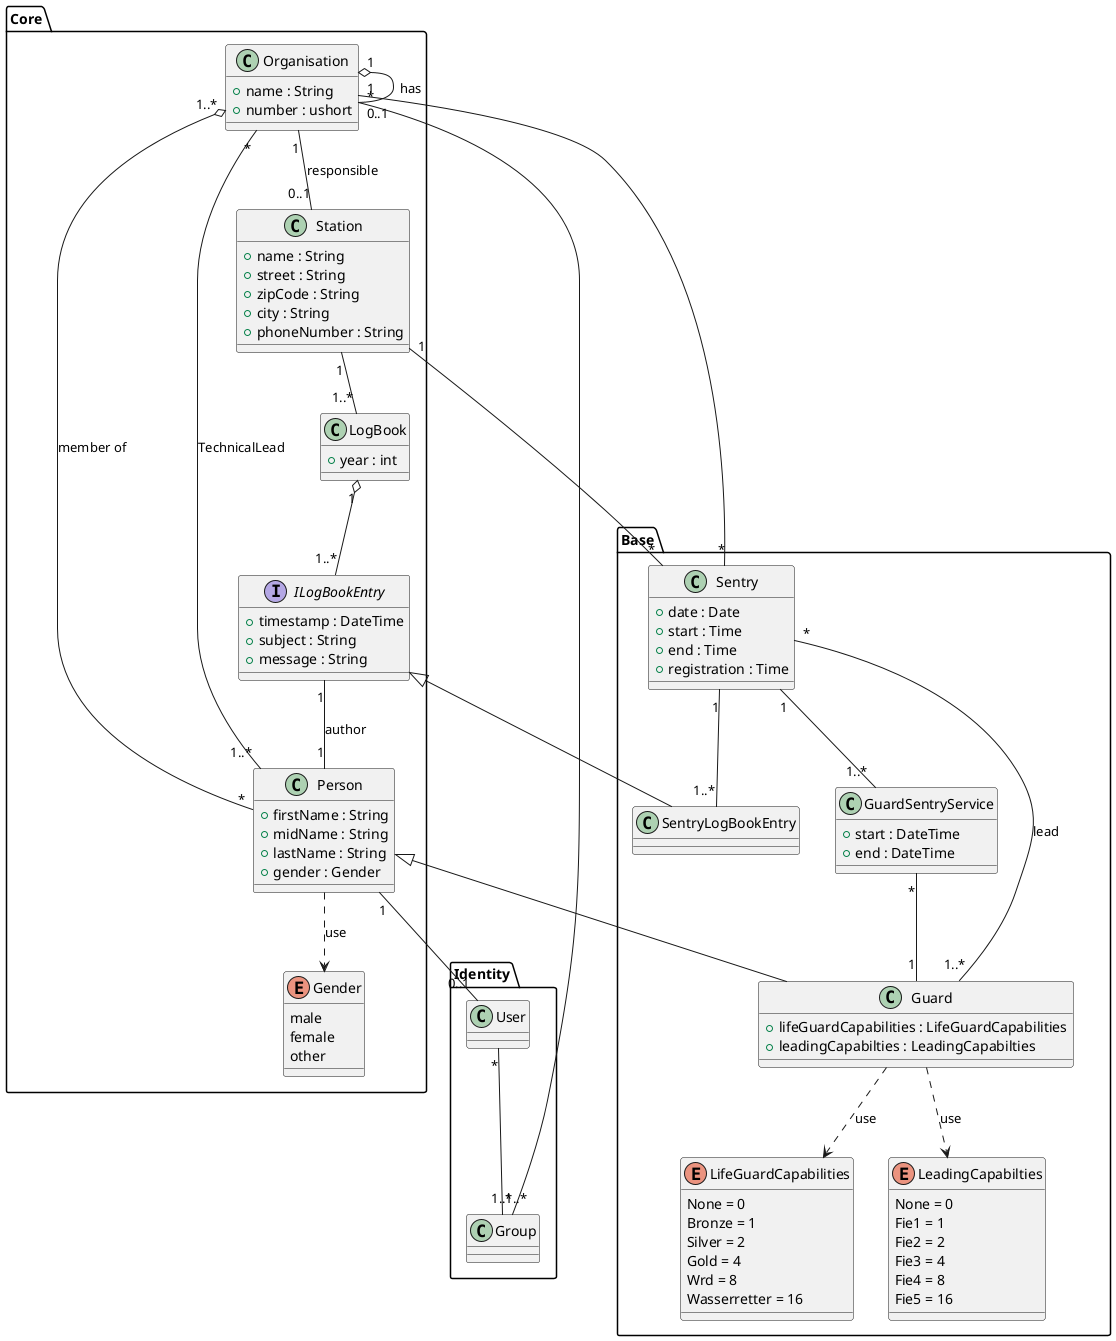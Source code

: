 @startuml

package Core
{
    class Organisation
    {
        + name : String
        + number : ushort
    }

    enum Gender
    {
        male
        female
        other
    }

    class Person
    {
        + firstName : String
        + midName : String
        + lastName : String
        + gender : Gender
    }

    class Station
    {
        + name : String
        + street : String
        + zipCode : String
        + city : String
        + phoneNumber : String
    }

    class LogBook
    {
        + year : int
    }

    interface ILogBookEntry
    {
        + timestamp : DateTime
        + subject : String
        + message : String
    }
}

package Identity
{
    class User
    class Group
}

package Base
{
    enum LifeGuardCapabilities
    {
        None = 0
        Bronze = 1
        Silver = 2
        Gold = 4
        Wrd = 8
        Wasserretter = 16
    }

    enum LeadingCapabilties
    {
        None = 0
        Fie1 = 1
        Fie2 = 2
        Fie3 = 4
        Fie4 = 8
        Fie5 = 16
    }

    class Guard
    {
        + lifeGuardCapabilities : LifeGuardCapabilities 
        + leadingCapabilties : LeadingCapabilties
    }

    class GuardSentryService
    {
        + start : DateTime
        + end : DateTime
    }

    class Sentry
    {
        + date : Date
        + start : Time
        + end : Time
        + registration : Time
    }

    class SentryLogBookEntry
    {
        
    }
}

Person "1" -- "0..1" User
Person ^-- Guard
Person ..> Gender : use

Organisation "0..1" -- "1..*" Group
Organisation "1" o-- "*" Organisation : has
Organisation "*" -- "1..*" Person : TechnicalLead
Organisation "1..*" o-- "*" Person : member of
Organisation "1" -- "0..1" Station : responsible

Station "1" -- "1..*" LogBook

LogBook "1" o-- "1..*" ILogBookEntry

ILogBookEntry "1" -- "1" Person : author
ILogBookEntry ^-- SentryLogBookEntry

Sentry "*" -- "1" Organisation
Sentry "*" -- "1..*" Guard : lead
Sentry "*" -- "1" Station
Sentry "1" -- "1..*" GuardSentryService
Sentry "1" -- "1..*" SentryLogBookEntry

Guard ..> LeadingCapabilties : use
Guard ..> LifeGuardCapabilities : use

GuardSentryService "*" -- "1" Guard

User "*" -- "1..*" Group

@enduml